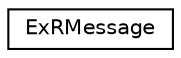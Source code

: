 digraph "Graphical Class Hierarchy"
{
 // LATEX_PDF_SIZE
  edge [fontname="Helvetica",fontsize="10",labelfontname="Helvetica",labelfontsize="10"];
  node [fontname="Helvetica",fontsize="10",shape=record];
  rankdir="LR";
  Node0 [label="ExRMessage",height=0.2,width=0.4,color="black", fillcolor="white", style="filled",URL="$struct_ex_r_message.html",tooltip=" "];
}
